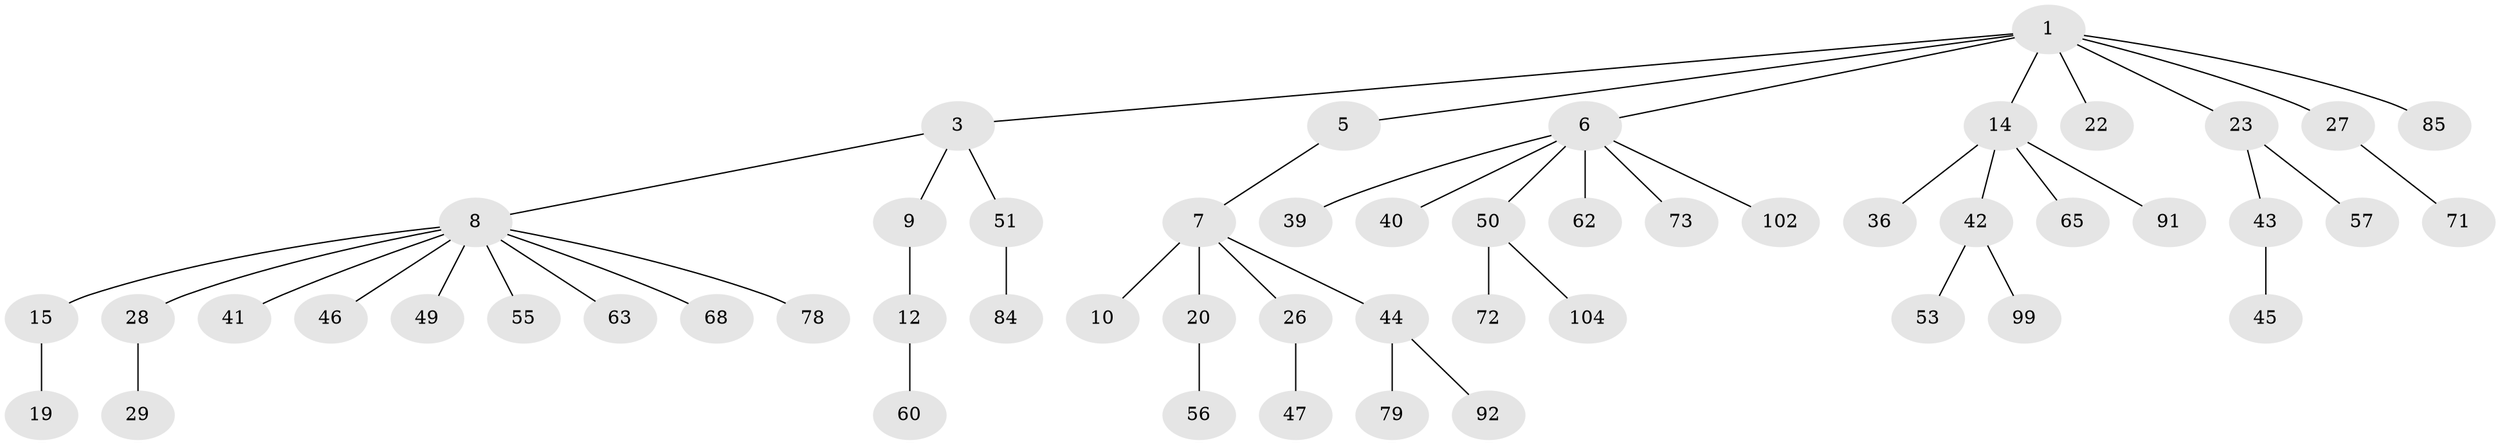 // original degree distribution, {6: 0.028037383177570093, 4: 0.07476635514018691, 2: 0.2803738317757009, 7: 0.009345794392523364, 5: 0.018691588785046728, 3: 0.102803738317757, 1: 0.48598130841121495}
// Generated by graph-tools (version 1.1) at 2025/19/03/04/25 18:19:05]
// undirected, 53 vertices, 52 edges
graph export_dot {
graph [start="1"]
  node [color=gray90,style=filled];
  1 [super="+2"];
  3 [super="+64+4"];
  5;
  6;
  7 [super="+21+18"];
  8 [super="+32+24+13"];
  9 [super="+11"];
  10 [super="+33"];
  12 [super="+17"];
  14 [super="+30+105"];
  15 [super="+58"];
  19;
  20 [super="+83"];
  22 [super="+77"];
  23 [super="+54+48"];
  26;
  27;
  28 [super="+37"];
  29 [super="+74"];
  36 [super="+96"];
  39;
  40;
  41;
  42;
  43;
  44;
  45;
  46 [super="+87+94"];
  47;
  49;
  50 [super="+103+98+61"];
  51;
  53 [super="+59"];
  55 [super="+100"];
  56 [super="+69"];
  57;
  60;
  62 [super="+101"];
  63;
  65;
  68 [super="+95+81"];
  71 [super="+89"];
  72;
  73;
  78;
  79;
  84;
  85;
  91;
  92;
  99;
  102;
  104;
  1 -- 3;
  1 -- 5;
  1 -- 23;
  1 -- 27;
  1 -- 85;
  1 -- 14;
  1 -- 22;
  1 -- 6;
  3 -- 8;
  3 -- 9;
  3 -- 51;
  5 -- 7;
  6 -- 39;
  6 -- 40;
  6 -- 50;
  6 -- 62;
  6 -- 73;
  6 -- 102;
  7 -- 10;
  7 -- 26;
  7 -- 20;
  7 -- 44;
  8 -- 15;
  8 -- 28;
  8 -- 49;
  8 -- 68;
  8 -- 55;
  8 -- 78;
  8 -- 63;
  8 -- 41;
  8 -- 46;
  9 -- 12;
  12 -- 60;
  14 -- 36;
  14 -- 42;
  14 -- 65;
  14 -- 91;
  15 -- 19;
  20 -- 56;
  23 -- 43;
  23 -- 57;
  26 -- 47;
  27 -- 71;
  28 -- 29;
  42 -- 53;
  42 -- 99;
  43 -- 45;
  44 -- 79;
  44 -- 92;
  50 -- 72;
  50 -- 104;
  51 -- 84;
}

